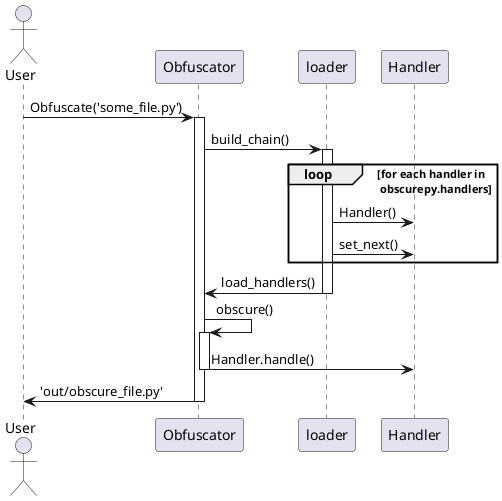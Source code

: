 @startuml
'autoactivate on
actor User as User
participant Obfuscator
participant loader
participant Handler


' comment
/'
multi line comment
'/
User -> Obfuscator : Obfuscate('some_file.py')
activate Obfuscator

Obfuscator -> loader : build_chain()
activate loader
loop for each handler in\n obscurepy.handlers
    loader -> Handler : Handler()
    loader -> Handler : set_next()
end
loader -> Obfuscator : load_handlers()
deactivate loader

Obfuscator -> Obfuscator : obscure()
activate Obfuscator
Obfuscator -> Handler : Handler.handle()


deactivate Obfuscator
Obfuscator -> User : 'out/obscure_file.py'
deactivate Obfuscator

@enduml
